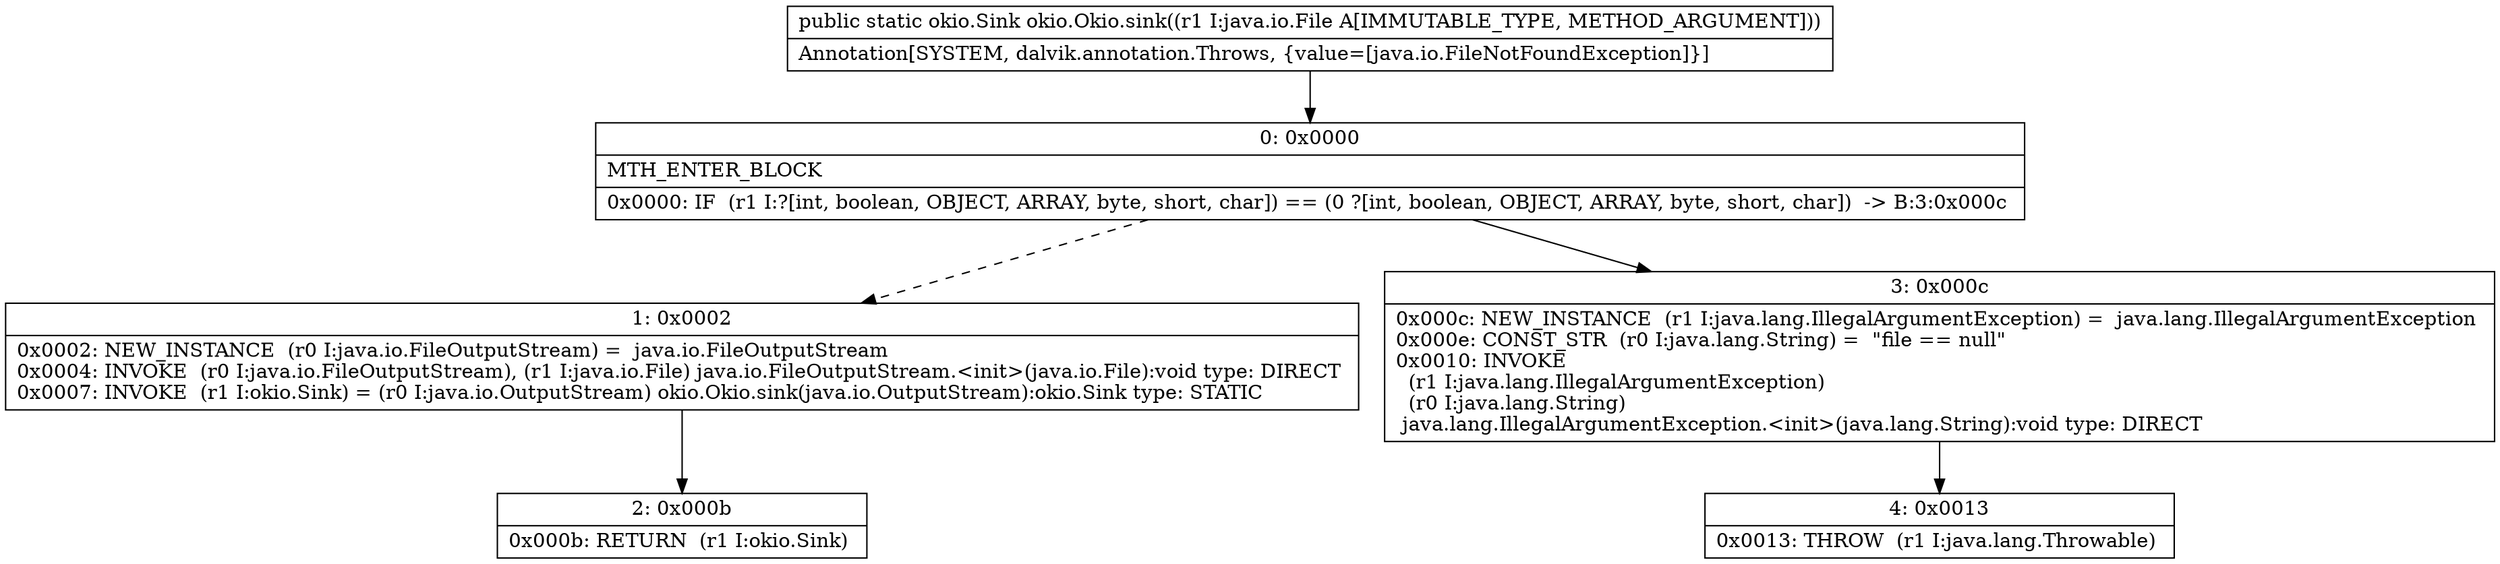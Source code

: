 digraph "CFG forokio.Okio.sink(Ljava\/io\/File;)Lokio\/Sink;" {
Node_0 [shape=record,label="{0\:\ 0x0000|MTH_ENTER_BLOCK\l|0x0000: IF  (r1 I:?[int, boolean, OBJECT, ARRAY, byte, short, char]) == (0 ?[int, boolean, OBJECT, ARRAY, byte, short, char])  \-\> B:3:0x000c \l}"];
Node_1 [shape=record,label="{1\:\ 0x0002|0x0002: NEW_INSTANCE  (r0 I:java.io.FileOutputStream) =  java.io.FileOutputStream \l0x0004: INVOKE  (r0 I:java.io.FileOutputStream), (r1 I:java.io.File) java.io.FileOutputStream.\<init\>(java.io.File):void type: DIRECT \l0x0007: INVOKE  (r1 I:okio.Sink) = (r0 I:java.io.OutputStream) okio.Okio.sink(java.io.OutputStream):okio.Sink type: STATIC \l}"];
Node_2 [shape=record,label="{2\:\ 0x000b|0x000b: RETURN  (r1 I:okio.Sink) \l}"];
Node_3 [shape=record,label="{3\:\ 0x000c|0x000c: NEW_INSTANCE  (r1 I:java.lang.IllegalArgumentException) =  java.lang.IllegalArgumentException \l0x000e: CONST_STR  (r0 I:java.lang.String) =  \"file == null\" \l0x0010: INVOKE  \l  (r1 I:java.lang.IllegalArgumentException)\l  (r0 I:java.lang.String)\l java.lang.IllegalArgumentException.\<init\>(java.lang.String):void type: DIRECT \l}"];
Node_4 [shape=record,label="{4\:\ 0x0013|0x0013: THROW  (r1 I:java.lang.Throwable) \l}"];
MethodNode[shape=record,label="{public static okio.Sink okio.Okio.sink((r1 I:java.io.File A[IMMUTABLE_TYPE, METHOD_ARGUMENT]))  | Annotation[SYSTEM, dalvik.annotation.Throws, \{value=[java.io.FileNotFoundException]\}]\l}"];
MethodNode -> Node_0;
Node_0 -> Node_1[style=dashed];
Node_0 -> Node_3;
Node_1 -> Node_2;
Node_3 -> Node_4;
}

